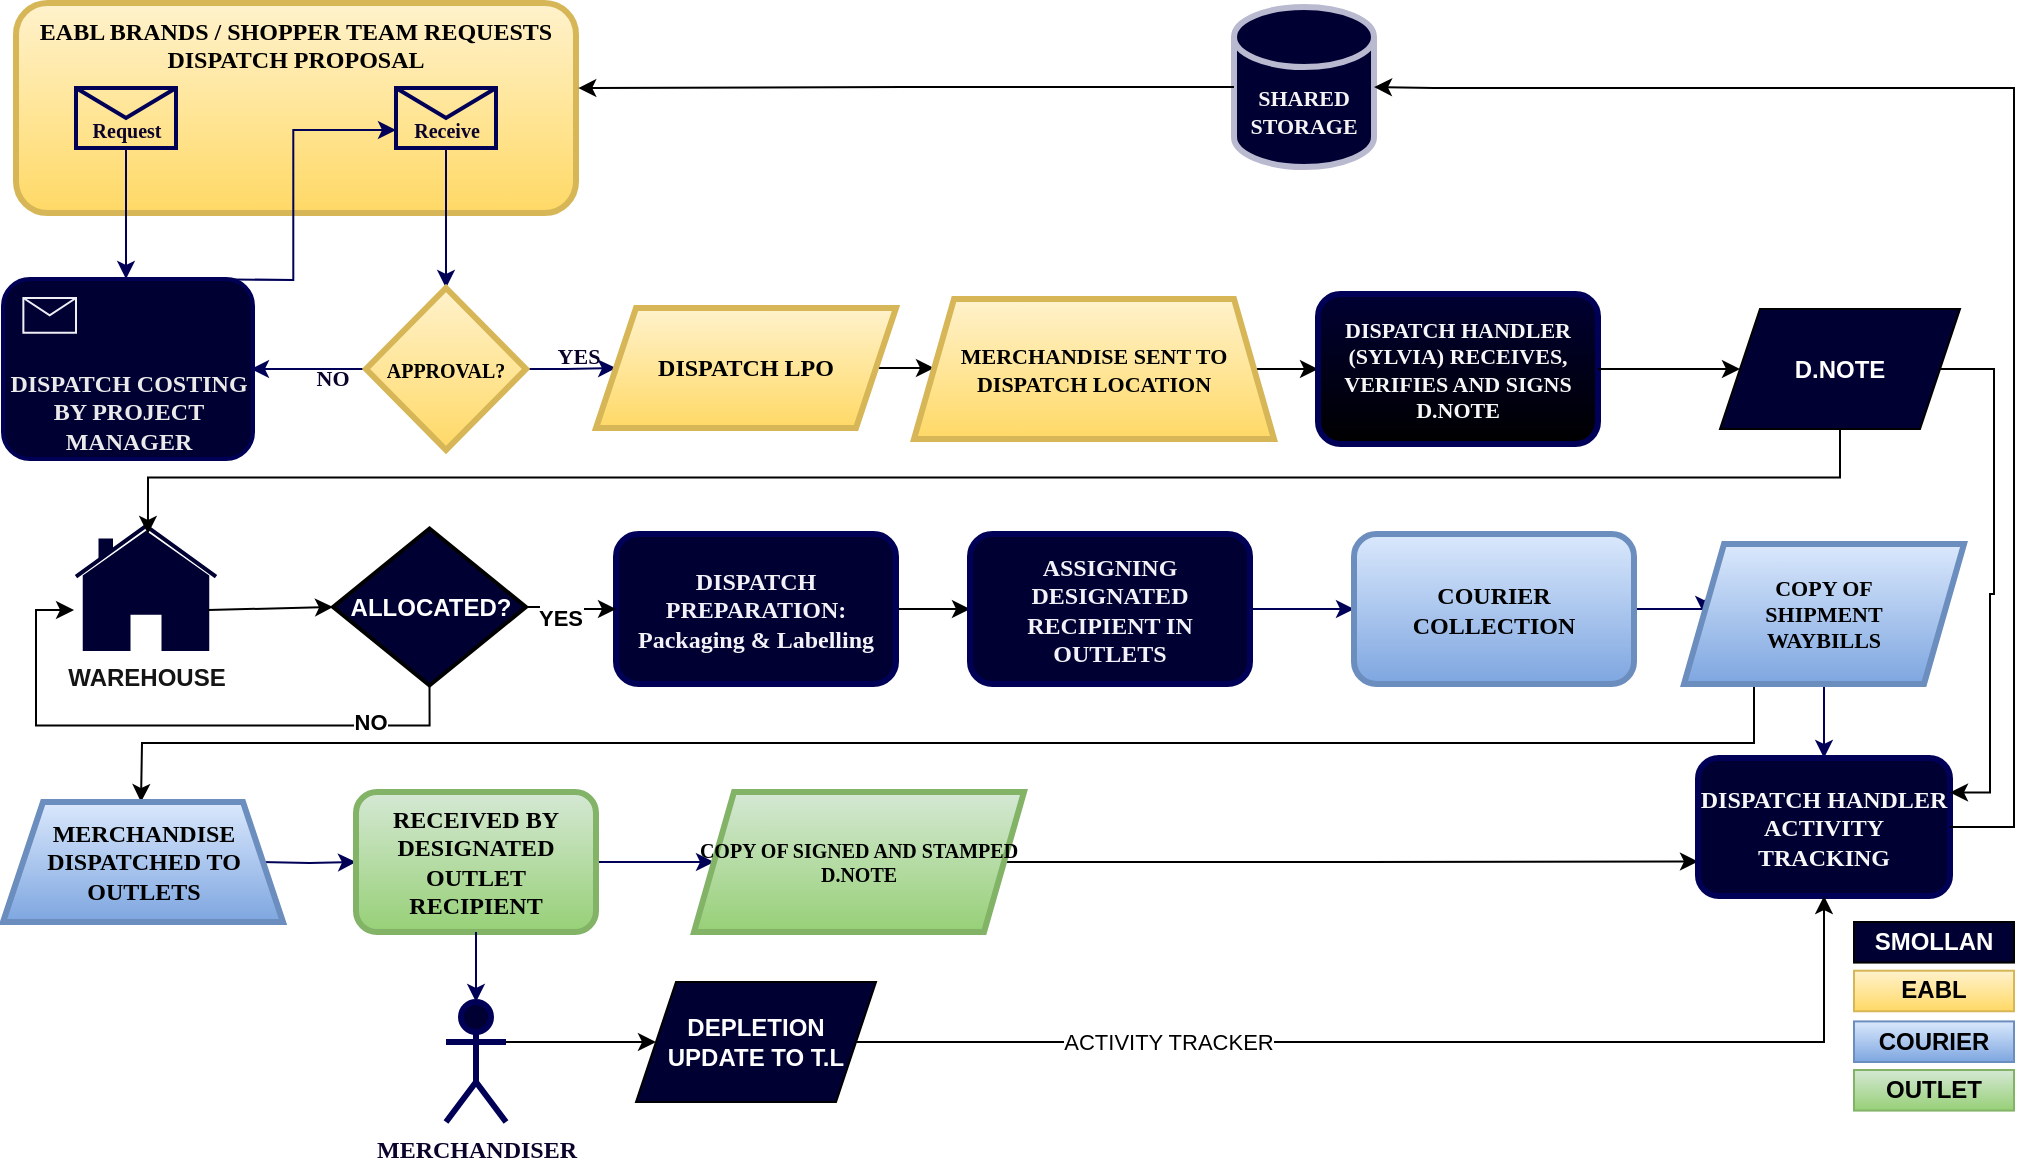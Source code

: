 <mxfile version="22.1.11" type="github">
  <diagram name="Page-1" id="2a216829-ef6e-dabb-86c1-c78162f3ba2b">
    <mxGraphModel dx="1395" dy="643" grid="1" gridSize="10" guides="1" tooltips="1" connect="1" arrows="1" fold="1" page="0" pageScale="1" pageWidth="850" pageHeight="1100" background="none" math="0" shadow="0">
      <root>
        <mxCell id="0" />
        <mxCell id="1" parent="0" />
        <mxCell id="TlXBh9cTbxRTWTGTwzo7-36" value="EABL BRANDS / SHOPPER TEAM&amp;nbsp;REQUESTS DISPATCH PROPOSAL" style="rounded=1;whiteSpace=wrap;html=1;fillColor=#fff2cc;verticalAlign=top;strokeColor=#d6b656;labelBackgroundColor=none;fontFamily=Verdana;fontStyle=1;strokeWidth=3;gradientColor=#ffd966;" parent="1" vertex="1">
          <mxGeometry x="30" y="120.5" width="280" height="105" as="geometry" />
        </mxCell>
        <mxCell id="TlXBh9cTbxRTWTGTwzo7-20" value="" style="edgeStyle=orthogonalEdgeStyle;rounded=0;orthogonalLoop=1;jettySize=auto;html=1;strokeColor=#000057;labelBackgroundColor=none;fontColor=#0c032b;fontFamily=Verdana;fontStyle=1" parent="1" source="7a84cebc1def654-4" target="TlXBh9cTbxRTWTGTwzo7-19" edge="1">
          <mxGeometry relative="1" as="geometry" />
        </mxCell>
        <mxCell id="7a84cebc1def654-4" value="Receive" style="shape=message;html=1;labelPosition=center;verticalLabelPosition=middle;align=center;verticalAlign=bottom;fontSize=10;fillColor=none;strokeColor=#000057;labelBackgroundColor=none;fontColor=#0c032b;fontFamily=Verdana;fontStyle=1;strokeWidth=2;" parent="1" vertex="1">
          <mxGeometry x="220" y="163" width="50" height="30" as="geometry" />
        </mxCell>
        <mxCell id="TlXBh9cTbxRTWTGTwzo7-24" style="edgeStyle=orthogonalEdgeStyle;rounded=0;orthogonalLoop=1;jettySize=auto;html=1;exitX=1;exitY=0.5;exitDx=0;exitDy=0;entryX=0;entryY=0.5;entryDx=0;entryDy=0;strokeColor=#000057;labelBackgroundColor=none;fontColor=#0c032b;fontFamily=Verdana;fontStyle=1" parent="1" source="TlXBh9cTbxRTWTGTwzo7-19" target="TlXBh9cTbxRTWTGTwzo7-39" edge="1">
          <mxGeometry relative="1" as="geometry">
            <mxPoint x="620" y="323" as="targetPoint" />
          </mxGeometry>
        </mxCell>
        <mxCell id="TlXBh9cTbxRTWTGTwzo7-25" value="YES" style="edgeLabel;html=1;align=center;verticalAlign=bottom;resizable=0;points=[];labelBackgroundColor=none;strokeColor=#000057;fontColor=#0c032b;fontFamily=Verdana;fontStyle=1" parent="TlXBh9cTbxRTWTGTwzo7-24" vertex="1" connectable="0">
          <mxGeometry x="0.143" y="-2" relative="1" as="geometry">
            <mxPoint as="offset" />
          </mxGeometry>
        </mxCell>
        <mxCell id="TlXBh9cTbxRTWTGTwzo7-32" style="edgeStyle=orthogonalEdgeStyle;rounded=0;orthogonalLoop=1;jettySize=auto;html=1;exitX=0;exitY=0.5;exitDx=0;exitDy=0;entryX=1;entryY=0.5;entryDx=0;entryDy=0;strokeColor=#000057;labelBackgroundColor=none;fontColor=#0c032b;fontFamily=Verdana;fontStyle=1" parent="1" source="TlXBh9cTbxRTWTGTwzo7-19" edge="1">
          <mxGeometry relative="1" as="geometry">
            <mxPoint x="147.5" y="303.5" as="targetPoint" />
          </mxGeometry>
        </mxCell>
        <mxCell id="TlXBh9cTbxRTWTGTwzo7-33" value="NO" style="edgeLabel;html=1;align=center;verticalAlign=middle;resizable=0;points=[];labelBackgroundColor=none;strokeColor=#000057;fontColor=#0c032b;fontFamily=Verdana;fontStyle=1" parent="TlXBh9cTbxRTWTGTwzo7-32" vertex="1" connectable="0">
          <mxGeometry x="-0.407" y="4" relative="1" as="geometry">
            <mxPoint as="offset" />
          </mxGeometry>
        </mxCell>
        <mxCell id="TlXBh9cTbxRTWTGTwzo7-19" value="APPROVAL?" style="rhombus;whiteSpace=wrap;html=1;verticalAlign=middle;fontSize=10;fillColor=#fff2cc;strokeColor=#d6b656;labelBackgroundColor=none;fontFamily=Verdana;fontStyle=1;strokeWidth=3;gradientColor=#ffd966;" parent="1" vertex="1">
          <mxGeometry x="205" y="263" width="80" height="81" as="geometry" />
        </mxCell>
        <mxCell id="TlXBh9cTbxRTWTGTwzo7-29" value="Request" style="shape=message;html=1;labelPosition=center;verticalLabelPosition=middle;align=center;verticalAlign=bottom;fontSize=10;fillColor=none;strokeColor=#000057;labelBackgroundColor=none;fontColor=#0c032b;fontFamily=Verdana;fontStyle=1;strokeWidth=2;" parent="1" vertex="1">
          <mxGeometry x="60" y="163" width="50" height="30" as="geometry" />
        </mxCell>
        <mxCell id="TlXBh9cTbxRTWTGTwzo7-35" style="edgeStyle=orthogonalEdgeStyle;rounded=0;orthogonalLoop=1;jettySize=auto;html=1;exitX=0.5;exitY=1;exitDx=0;exitDy=0;entryX=0.5;entryY=0;entryDx=0;entryDy=0;strokeColor=#000057;labelBackgroundColor=none;fontColor=#0c032b;fontFamily=Verdana;fontStyle=1" parent="1" source="TlXBh9cTbxRTWTGTwzo7-29" edge="1">
          <mxGeometry relative="1" as="geometry">
            <mxPoint x="85" y="258.5" as="targetPoint" />
          </mxGeometry>
        </mxCell>
        <mxCell id="kl8nC4WxNrGqv6YTz2aJ-9" style="edgeStyle=orthogonalEdgeStyle;rounded=0;orthogonalLoop=1;jettySize=auto;html=1;exitX=1;exitY=0.5;exitDx=0;exitDy=0;entryX=0;entryY=0.5;entryDx=0;entryDy=0;fontStyle=1" edge="1" parent="1" source="TlXBh9cTbxRTWTGTwzo7-39" target="TlXBh9cTbxRTWTGTwzo7-40">
          <mxGeometry relative="1" as="geometry" />
        </mxCell>
        <mxCell id="TlXBh9cTbxRTWTGTwzo7-39" value="DISPATCH LPO" style="shape=parallelogram;perimeter=parallelogramPerimeter;whiteSpace=wrap;html=1;fixedSize=1;fillColor=#fff2cc;strokeColor=#d6b656;labelBackgroundColor=none;fontFamily=Verdana;fontStyle=1;strokeWidth=3;gradientColor=#ffd966;" parent="1" vertex="1">
          <mxGeometry x="320" y="273" width="150" height="60" as="geometry" />
        </mxCell>
        <mxCell id="kl8nC4WxNrGqv6YTz2aJ-10" style="edgeStyle=orthogonalEdgeStyle;rounded=0;orthogonalLoop=1;jettySize=auto;html=1;exitX=1;exitY=0.5;exitDx=0;exitDy=0;entryX=0;entryY=0.5;entryDx=0;entryDy=0;fontStyle=1" edge="1" parent="1" source="TlXBh9cTbxRTWTGTwzo7-40" target="TlXBh9cTbxRTWTGTwzo7-47">
          <mxGeometry relative="1" as="geometry" />
        </mxCell>
        <mxCell id="TlXBh9cTbxRTWTGTwzo7-40" value="MERCHANDISE SENT TO DISPATCH LOCATION" style="shape=trapezoid;perimeter=trapezoidPerimeter;whiteSpace=wrap;html=1;fixedSize=1;verticalAlign=middle;fillColor=#fff2cc;strokeColor=#d6b656;labelBackgroundColor=none;fontFamily=Verdana;fontStyle=1;fontSize=11;strokeWidth=3;gradientColor=#ffd966;" parent="1" vertex="1">
          <mxGeometry x="479" y="268.5" width="180" height="70" as="geometry" />
        </mxCell>
        <mxCell id="TlXBh9cTbxRTWTGTwzo7-47" value="DISPATCH HANDLER (SYLVIA) RECEIVES, VERIFIES AND SIGNS D.NOTE" style="rounded=1;whiteSpace=wrap;html=1;fillColor=#000033;strokeColor=#000057;labelBackgroundColor=none;fontColor=#f7f7f8;fontFamily=Verdana;fontStyle=1;fontSize=11;strokeWidth=3;gradientColor=default;" parent="1" vertex="1">
          <mxGeometry x="681" y="266" width="140" height="75" as="geometry" />
        </mxCell>
        <mxCell id="kl8nC4WxNrGqv6YTz2aJ-29" style="edgeStyle=orthogonalEdgeStyle;rounded=0;orthogonalLoop=1;jettySize=auto;html=1;exitX=1;exitY=0.5;exitDx=0;exitDy=0;entryX=0;entryY=0.5;entryDx=0;entryDy=0;" edge="1" parent="1" source="TlXBh9cTbxRTWTGTwzo7-50" target="TlXBh9cTbxRTWTGTwzo7-54">
          <mxGeometry relative="1" as="geometry" />
        </mxCell>
        <mxCell id="TlXBh9cTbxRTWTGTwzo7-50" value="DISPATCH PREPARATION: Packaging &amp;amp; Labelling" style="rounded=1;whiteSpace=wrap;html=1;fillColor=#000033;strokeColor=#000057;labelBackgroundColor=none;fontColor=#f3f2f8;fontFamily=Verdana;fontStyle=1;strokeWidth=3;" parent="1" vertex="1">
          <mxGeometry x="330" y="386" width="140" height="75" as="geometry" />
        </mxCell>
        <mxCell id="TlXBh9cTbxRTWTGTwzo7-52" style="edgeStyle=orthogonalEdgeStyle;rounded=0;orthogonalLoop=1;jettySize=auto;html=1;exitX=0.75;exitY=0;exitDx=0;exitDy=0;entryX=0;entryY=0.7;entryDx=0;entryDy=0;strokeColor=#000057;labelBackgroundColor=none;fontColor=#0c032b;fontFamily=Verdana;fontStyle=1" parent="1" target="7a84cebc1def654-4" edge="1">
          <mxGeometry relative="1" as="geometry">
            <mxPoint x="116.25" y="258.5" as="sourcePoint" />
          </mxGeometry>
        </mxCell>
        <mxCell id="TlXBh9cTbxRTWTGTwzo7-57" style="edgeStyle=orthogonalEdgeStyle;rounded=0;orthogonalLoop=1;jettySize=auto;html=1;exitX=1;exitY=0.5;exitDx=0;exitDy=0;entryX=0;entryY=0.5;entryDx=0;entryDy=0;strokeColor=#000057;labelBackgroundColor=none;fontColor=#0c032b;fontFamily=Verdana;fontStyle=1" parent="1" source="TlXBh9cTbxRTWTGTwzo7-54" target="TlXBh9cTbxRTWTGTwzo7-56" edge="1">
          <mxGeometry relative="1" as="geometry" />
        </mxCell>
        <mxCell id="TlXBh9cTbxRTWTGTwzo7-54" value="ASSIGNING DESIGNATED RECIPIENT IN OUTLETS" style="rounded=1;whiteSpace=wrap;html=1;fillColor=#000033;strokeColor=#000057;labelBackgroundColor=none;fontColor=#f3f2f8;fontFamily=Verdana;fontStyle=1;strokeWidth=3;" parent="1" vertex="1">
          <mxGeometry x="507" y="386" width="140" height="75" as="geometry" />
        </mxCell>
        <mxCell id="TlXBh9cTbxRTWTGTwzo7-59" style="edgeStyle=orthogonalEdgeStyle;rounded=0;orthogonalLoop=1;jettySize=auto;html=1;exitX=1;exitY=0.5;exitDx=0;exitDy=0;entryX=0;entryY=0.5;entryDx=0;entryDy=0;strokeColor=#000057;labelBackgroundColor=none;fontColor=#0c032b;fontFamily=Verdana;fontStyle=1" parent="1" source="TlXBh9cTbxRTWTGTwzo7-56" target="TlXBh9cTbxRTWTGTwzo7-58" edge="1">
          <mxGeometry relative="1" as="geometry" />
        </mxCell>
        <mxCell id="TlXBh9cTbxRTWTGTwzo7-56" value="COURIER COLLECTION" style="rounded=1;whiteSpace=wrap;html=1;fillColor=#dae8fc;strokeColor=#6c8ebf;labelBackgroundColor=none;fontFamily=Verdana;fontStyle=1;strokeWidth=3;gradientColor=#7ea6e0;" parent="1" vertex="1">
          <mxGeometry x="699" y="386" width="140" height="75" as="geometry" />
        </mxCell>
        <mxCell id="104F3mkMCa6RaN5nMMO5-8" style="edgeStyle=orthogonalEdgeStyle;rounded=0;orthogonalLoop=1;jettySize=auto;html=1;exitX=0.5;exitY=1;exitDx=0;exitDy=0;entryX=0.5;entryY=0;entryDx=0;entryDy=0;strokeColor=#000057;labelBackgroundColor=none;fontColor=#0c032b;fontFamily=Verdana;fontStyle=1" parent="1" source="TlXBh9cTbxRTWTGTwzo7-58" target="104F3mkMCa6RaN5nMMO5-6" edge="1">
          <mxGeometry relative="1" as="geometry" />
        </mxCell>
        <mxCell id="kl8nC4WxNrGqv6YTz2aJ-32" style="edgeStyle=orthogonalEdgeStyle;rounded=0;orthogonalLoop=1;jettySize=auto;html=1;exitX=0.25;exitY=1;exitDx=0;exitDy=0;entryX=0.5;entryY=0;entryDx=0;entryDy=0;" edge="1" parent="1" source="TlXBh9cTbxRTWTGTwzo7-58">
          <mxGeometry relative="1" as="geometry">
            <mxPoint x="92.5" y="520" as="targetPoint" />
          </mxGeometry>
        </mxCell>
        <mxCell id="TlXBh9cTbxRTWTGTwzo7-58" value="COPY OF &lt;br&gt;SHIPMENT &lt;br&gt;WAYBILLS" style="shape=parallelogram;perimeter=parallelogramPerimeter;whiteSpace=wrap;html=1;fixedSize=1;fillColor=#dae8fc;strokeColor=#6c8ebf;labelBackgroundColor=none;fontFamily=Verdana;fontSize=11;fontStyle=1;strokeWidth=3;gradientColor=#7ea6e0;" parent="1" vertex="1">
          <mxGeometry x="864" y="391" width="140" height="70" as="geometry" />
        </mxCell>
        <mxCell id="TlXBh9cTbxRTWTGTwzo7-60" value="SHARED STORAGE" style="shape=cylinder3;whiteSpace=wrap;html=1;boundedLbl=1;backgroundOutline=1;size=15;fillColor=#000033;strokeColor=#b9b9cf;labelBackgroundColor=none;fontColor=#F5F3F3;fontFamily=Verdana;fontStyle=1;fontSize=11;strokeWidth=3;" parent="1" vertex="1">
          <mxGeometry x="639" y="122.5" width="70" height="80" as="geometry" />
        </mxCell>
        <mxCell id="104F3mkMCa6RaN5nMMO5-1" style="edgeStyle=orthogonalEdgeStyle;rounded=0;orthogonalLoop=1;jettySize=auto;html=1;exitX=1;exitY=0.5;exitDx=0;exitDy=0;entryX=0;entryY=0.5;entryDx=0;entryDy=0;strokeColor=#000057;labelBackgroundColor=none;fontColor=#0c032b;fontFamily=Verdana;fontStyle=1" parent="1" target="TlXBh9cTbxRTWTGTwzo7-70" edge="1">
          <mxGeometry relative="1" as="geometry">
            <mxPoint x="152.5" y="550" as="sourcePoint" />
          </mxGeometry>
        </mxCell>
        <mxCell id="TlXBh9cTbxRTWTGTwzo7-68" value="MERCHANDISE DISPATCHED TO OUTLETS" style="shape=trapezoid;perimeter=trapezoidPerimeter;whiteSpace=wrap;html=1;fixedSize=1;fillColor=#dae8fc;strokeColor=#6c8ebf;labelBackgroundColor=none;fontFamily=Verdana;fontStyle=1;strokeWidth=3;gradientColor=#7ea6e0;" parent="1" vertex="1">
          <mxGeometry x="23.5" y="520" width="140" height="60" as="geometry" />
        </mxCell>
        <mxCell id="104F3mkMCa6RaN5nMMO5-4" style="edgeStyle=orthogonalEdgeStyle;rounded=0;orthogonalLoop=1;jettySize=auto;html=1;exitX=1;exitY=0.5;exitDx=0;exitDy=0;entryX=0;entryY=0.5;entryDx=0;entryDy=0;strokeColor=#000057;labelBackgroundColor=none;fontColor=#0c032b;fontFamily=Verdana;fontStyle=1" parent="1" source="TlXBh9cTbxRTWTGTwzo7-70" target="104F3mkMCa6RaN5nMMO5-3" edge="1">
          <mxGeometry relative="1" as="geometry" />
        </mxCell>
        <mxCell id="TlXBh9cTbxRTWTGTwzo7-70" value="RECEIVED BY DESIGNATED OUTLET RECIPIENT" style="rounded=1;whiteSpace=wrap;html=1;fillColor=#d5e8d4;strokeColor=#82b366;labelBackgroundColor=none;fontFamily=Verdana;fontStyle=1;strokeWidth=3;gradientColor=#97d077;" parent="1" vertex="1">
          <mxGeometry x="200" y="515" width="120" height="70" as="geometry" />
        </mxCell>
        <mxCell id="kl8nC4WxNrGqv6YTz2aJ-35" style="edgeStyle=orthogonalEdgeStyle;rounded=0;orthogonalLoop=1;jettySize=auto;html=1;exitX=1;exitY=0.5;exitDx=0;exitDy=0;entryX=0;entryY=0.75;entryDx=0;entryDy=0;" edge="1" parent="1" source="104F3mkMCa6RaN5nMMO5-3" target="104F3mkMCa6RaN5nMMO5-6">
          <mxGeometry relative="1" as="geometry" />
        </mxCell>
        <mxCell id="104F3mkMCa6RaN5nMMO5-3" value="COPY OF SIGNED AND STAMPED D.NOTE" style="shape=parallelogram;perimeter=parallelogramPerimeter;whiteSpace=wrap;html=1;fixedSize=1;fillColor=#d5e8d4;strokeColor=#82b366;labelBackgroundColor=none;fontFamily=Verdana;fontStyle=1;fontSize=10;strokeWidth=3;gradientColor=#97d077;" parent="1" vertex="1">
          <mxGeometry x="369" y="515" width="165" height="70" as="geometry" />
        </mxCell>
        <mxCell id="104F3mkMCa6RaN5nMMO5-6" value="DISPATCH HANDLER ACTIVITY TRACKING" style="rounded=1;whiteSpace=wrap;html=1;fillColor=#000033;strokeColor=#000057;labelBackgroundColor=none;fontColor=#f7f7f8;fontFamily=Verdana;fontStyle=1;strokeWidth=3;" parent="1" vertex="1">
          <mxGeometry x="871" y="498" width="126" height="69" as="geometry" />
        </mxCell>
        <mxCell id="kl8nC4WxNrGqv6YTz2aJ-4" style="edgeStyle=orthogonalEdgeStyle;rounded=0;orthogonalLoop=1;jettySize=auto;html=1;exitX=1;exitY=0.333;exitDx=0;exitDy=0;exitPerimeter=0;entryX=0;entryY=0.5;entryDx=0;entryDy=0;fontStyle=1" edge="1" parent="1" source="104F3mkMCa6RaN5nMMO5-12" target="kl8nC4WxNrGqv6YTz2aJ-26">
          <mxGeometry relative="1" as="geometry">
            <mxPoint x="335" y="730" as="targetPoint" />
          </mxGeometry>
        </mxCell>
        <mxCell id="104F3mkMCa6RaN5nMMO5-12" value="MERCHANDISER" style="shape=umlActor;verticalLabelPosition=bottom;verticalAlign=top;html=1;outlineConnect=0;fillColor=#000033;strokeColor=#000057;labelBackgroundColor=none;fontColor=#0c032b;fontFamily=Verdana;fontStyle=1;strokeWidth=3;" parent="1" vertex="1">
          <mxGeometry x="245" y="620" width="30" height="60" as="geometry" />
        </mxCell>
        <mxCell id="104F3mkMCa6RaN5nMMO5-13" style="edgeStyle=orthogonalEdgeStyle;rounded=0;orthogonalLoop=1;jettySize=auto;html=1;exitX=0.5;exitY=1;exitDx=0;exitDy=0;entryX=0.5;entryY=0;entryDx=0;entryDy=0;entryPerimeter=0;strokeColor=#000057;labelBackgroundColor=none;fontColor=#0c032b;fontFamily=Verdana;fontStyle=1" parent="1" source="TlXBh9cTbxRTWTGTwzo7-70" target="104F3mkMCa6RaN5nMMO5-12" edge="1">
          <mxGeometry relative="1" as="geometry" />
        </mxCell>
        <mxCell id="104F3mkMCa6RaN5nMMO5-16" value="" style="group;strokeWidth=2;strokeColor=#000057;rounded=1;fillColor=#000033;fontColor=#f0efef;fontStyle=1" parent="1" vertex="1" connectable="0">
          <mxGeometry x="23.5" y="258.5" width="125" height="90" as="geometry" />
        </mxCell>
        <mxCell id="7a84cebc1def654-2" value="DISPATCH COSTING BY PROJECT MANAGER" style="shape=ext;rounded=1;html=1;whiteSpace=wrap;strokeColor=#000057;labelBackgroundColor=none;fontColor=#eaeaeb;fontFamily=Verdana;fontStyle=1;verticalAlign=bottom;fillColor=none;" parent="104F3mkMCa6RaN5nMMO5-16" vertex="1">
          <mxGeometry width="125" height="90" as="geometry" />
        </mxCell>
        <mxCell id="TlXBh9cTbxRTWTGTwzo7-12" value="" style="shape=message;whiteSpace=wrap;html=1;fillColor=none;strokeColor=#efeff5;labelBackgroundColor=none;fontColor=#0c032b;fontFamily=Verdana;fontStyle=1" parent="104F3mkMCa6RaN5nMMO5-16" vertex="1">
          <mxGeometry x="10.18" y="9.501" width="26.32" height="17.378" as="geometry" />
        </mxCell>
        <mxCell id="kl8nC4WxNrGqv6YTz2aJ-2" style="edgeStyle=orthogonalEdgeStyle;rounded=0;orthogonalLoop=1;jettySize=auto;html=1;exitX=0;exitY=0.5;exitDx=0;exitDy=0;exitPerimeter=0;entryX=1.004;entryY=0.405;entryDx=0;entryDy=0;entryPerimeter=0;fontStyle=1" edge="1" parent="1" source="TlXBh9cTbxRTWTGTwzo7-60" target="TlXBh9cTbxRTWTGTwzo7-36">
          <mxGeometry relative="1" as="geometry" />
        </mxCell>
        <mxCell id="kl8nC4WxNrGqv6YTz2aJ-5" style="edgeStyle=orthogonalEdgeStyle;rounded=0;orthogonalLoop=1;jettySize=auto;html=1;exitX=1;exitY=0.5;exitDx=0;exitDy=0;fontStyle=1" edge="1" parent="1" source="kl8nC4WxNrGqv6YTz2aJ-26" target="104F3mkMCa6RaN5nMMO5-6">
          <mxGeometry relative="1" as="geometry">
            <mxPoint x="455" y="730" as="sourcePoint" />
          </mxGeometry>
        </mxCell>
        <mxCell id="kl8nC4WxNrGqv6YTz2aJ-40" value="ACTIVITY TRACKER" style="edgeLabel;html=1;align=center;verticalAlign=middle;resizable=0;points=[];" vertex="1" connectable="0" parent="kl8nC4WxNrGqv6YTz2aJ-5">
          <mxGeometry x="-0.441" relative="1" as="geometry">
            <mxPoint as="offset" />
          </mxGeometry>
        </mxCell>
        <mxCell id="kl8nC4WxNrGqv6YTz2aJ-30" style="edgeStyle=orthogonalEdgeStyle;rounded=0;orthogonalLoop=1;jettySize=auto;html=1;exitX=1;exitY=0.5;exitDx=0;exitDy=0;entryX=1;entryY=0.25;entryDx=0;entryDy=0;" edge="1" parent="1" source="kl8nC4WxNrGqv6YTz2aJ-6" target="104F3mkMCa6RaN5nMMO5-6">
          <mxGeometry relative="1" as="geometry">
            <Array as="points">
              <mxPoint x="1019" y="304" />
              <mxPoint x="1019" y="416" />
              <mxPoint x="1017" y="416" />
              <mxPoint x="1017" y="515" />
            </Array>
          </mxGeometry>
        </mxCell>
        <mxCell id="kl8nC4WxNrGqv6YTz2aJ-6" value="D.NOTE" style="shape=parallelogram;perimeter=parallelogramPerimeter;whiteSpace=wrap;html=1;fixedSize=1;fillColor=#000033;fontColor=#ffffff;fontStyle=1" vertex="1" parent="1">
          <mxGeometry x="882" y="273.5" width="120" height="60" as="geometry" />
        </mxCell>
        <mxCell id="kl8nC4WxNrGqv6YTz2aJ-11" style="edgeStyle=orthogonalEdgeStyle;rounded=0;orthogonalLoop=1;jettySize=auto;html=1;exitX=1;exitY=0.5;exitDx=0;exitDy=0;fontStyle=1" edge="1" parent="1" source="TlXBh9cTbxRTWTGTwzo7-47" target="kl8nC4WxNrGqv6YTz2aJ-6">
          <mxGeometry relative="1" as="geometry" />
        </mxCell>
        <mxCell id="kl8nC4WxNrGqv6YTz2aJ-14" style="edgeStyle=orthogonalEdgeStyle;rounded=0;orthogonalLoop=1;jettySize=auto;html=1;exitX=1;exitY=0.5;exitDx=0;exitDy=0;exitPerimeter=0;entryX=0;entryY=0.5;entryDx=0;entryDy=0;fontStyle=1;verticalAlign=bottom;labelPosition=center;verticalLabelPosition=top;align=center;" edge="1" parent="1" source="kl8nC4WxNrGqv6YTz2aJ-13" target="TlXBh9cTbxRTWTGTwzo7-50">
          <mxGeometry relative="1" as="geometry" />
        </mxCell>
        <mxCell id="kl8nC4WxNrGqv6YTz2aJ-16" value="YES" style="edgeLabel;html=1;align=center;verticalAlign=middle;resizable=0;points=[];fontStyle=1" vertex="1" connectable="0" parent="kl8nC4WxNrGqv6YTz2aJ-14">
          <mxGeometry x="-0.289" y="-4" relative="1" as="geometry">
            <mxPoint y="1" as="offset" />
          </mxGeometry>
        </mxCell>
        <mxCell id="kl8nC4WxNrGqv6YTz2aJ-13" value="ALLOCATED?" style="strokeWidth=2;html=1;shape=mxgraph.flowchart.decision;whiteSpace=wrap;fillColor=#000033;fontColor=#ffffff;fontStyle=1" vertex="1" parent="1">
          <mxGeometry x="188.5" y="383.25" width="96.5" height="78.5" as="geometry" />
        </mxCell>
        <mxCell id="kl8nC4WxNrGqv6YTz2aJ-17" value="WAREHOUSE" style="html=1;verticalLabelPosition=bottom;align=center;labelBackgroundColor=#ffffff;verticalAlign=top;strokeWidth=2;strokeColor=#000033;shadow=0;dashed=0;shape=mxgraph.ios7.icons.home;fontStyle=1;fillColor=#000033;fontColor=#151414;" vertex="1" parent="1">
          <mxGeometry x="60" y="382" width="70" height="61.5" as="geometry" />
        </mxCell>
        <mxCell id="kl8nC4WxNrGqv6YTz2aJ-20" value="" style="endArrow=classic;html=1;rounded=0;exitX=0.943;exitY=0.683;exitDx=0;exitDy=0;exitPerimeter=0;entryX=0;entryY=0.5;entryDx=0;entryDy=0;entryPerimeter=0;fontStyle=1" edge="1" parent="1" source="kl8nC4WxNrGqv6YTz2aJ-17" target="kl8nC4WxNrGqv6YTz2aJ-13">
          <mxGeometry width="50" height="50" relative="1" as="geometry">
            <mxPoint x="-51" y="530" as="sourcePoint" />
            <mxPoint x="-1" y="480" as="targetPoint" />
          </mxGeometry>
        </mxCell>
        <mxCell id="kl8nC4WxNrGqv6YTz2aJ-21" style="edgeStyle=orthogonalEdgeStyle;rounded=0;orthogonalLoop=1;jettySize=auto;html=1;exitX=0.5;exitY=1;exitDx=0;exitDy=0;entryX=0.514;entryY=0.065;entryDx=0;entryDy=0;entryPerimeter=0;fontStyle=1" edge="1" parent="1" source="kl8nC4WxNrGqv6YTz2aJ-6" target="kl8nC4WxNrGqv6YTz2aJ-17">
          <mxGeometry relative="1" as="geometry" />
        </mxCell>
        <mxCell id="kl8nC4WxNrGqv6YTz2aJ-23" style="edgeStyle=orthogonalEdgeStyle;rounded=0;orthogonalLoop=1;jettySize=auto;html=1;exitX=0.5;exitY=1;exitDx=0;exitDy=0;exitPerimeter=0;entryX=-0.014;entryY=0.683;entryDx=0;entryDy=0;entryPerimeter=0;fontStyle=1" edge="1" parent="1" source="kl8nC4WxNrGqv6YTz2aJ-13" target="kl8nC4WxNrGqv6YTz2aJ-17">
          <mxGeometry relative="1" as="geometry" />
        </mxCell>
        <mxCell id="kl8nC4WxNrGqv6YTz2aJ-27" value="NO" style="edgeLabel;html=1;align=center;verticalAlign=middle;resizable=0;points=[];fontStyle=1" vertex="1" connectable="0" parent="kl8nC4WxNrGqv6YTz2aJ-23">
          <mxGeometry x="-0.656" y="-2" relative="1" as="geometry">
            <mxPoint as="offset" />
          </mxGeometry>
        </mxCell>
        <mxCell id="kl8nC4WxNrGqv6YTz2aJ-26" value="DEPLETION UPDATE TO T.L" style="shape=parallelogram;perimeter=parallelogramPerimeter;whiteSpace=wrap;html=1;fixedSize=1;fillColor=#000033;fontColor=#ffffff;fontStyle=1" vertex="1" parent="1">
          <mxGeometry x="340" y="610" width="120" height="60" as="geometry" />
        </mxCell>
        <mxCell id="kl8nC4WxNrGqv6YTz2aJ-31" style="edgeStyle=orthogonalEdgeStyle;rounded=0;orthogonalLoop=1;jettySize=auto;html=1;exitX=1;exitY=0.5;exitDx=0;exitDy=0;entryX=1;entryY=0.5;entryDx=0;entryDy=0;entryPerimeter=0;" edge="1" parent="1" source="104F3mkMCa6RaN5nMMO5-6" target="TlXBh9cTbxRTWTGTwzo7-60">
          <mxGeometry relative="1" as="geometry">
            <Array as="points">
              <mxPoint x="1029" y="533" />
              <mxPoint x="1029" y="163" />
              <mxPoint x="739" y="163" />
            </Array>
          </mxGeometry>
        </mxCell>
        <mxCell id="kl8nC4WxNrGqv6YTz2aJ-38" value="" style="group" vertex="1" connectable="0" parent="1">
          <mxGeometry x="949" y="580" width="80" height="94.29" as="geometry" />
        </mxCell>
        <mxCell id="104F3mkMCa6RaN5nMMO5-25" value="COURIER" style="rounded=0;whiteSpace=wrap;html=1;fillColor=#dae8fc;gradientColor=#7ea6e0;strokeColor=#6c8ebf;fontStyle=1" parent="kl8nC4WxNrGqv6YTz2aJ-38" vertex="1">
          <mxGeometry y="49.71" width="80" height="20.29" as="geometry" />
        </mxCell>
        <mxCell id="104F3mkMCa6RaN5nMMO5-26" value="SMOLLAN" style="rounded=0;whiteSpace=wrap;html=1;fillColor=#000033;fontColor=#ffffff;fontStyle=1" parent="kl8nC4WxNrGqv6YTz2aJ-38" vertex="1">
          <mxGeometry width="80" height="20.29" as="geometry" />
        </mxCell>
        <mxCell id="104F3mkMCa6RaN5nMMO5-27" value="EABL" style="rounded=0;whiteSpace=wrap;html=1;fillColor=#fff2cc;gradientColor=#ffd966;strokeColor=#d6b656;fontStyle=1" parent="kl8nC4WxNrGqv6YTz2aJ-38" vertex="1">
          <mxGeometry y="24.348" width="80" height="20.29" as="geometry" />
        </mxCell>
        <mxCell id="kl8nC4WxNrGqv6YTz2aJ-36" value="OUTLET" style="rounded=0;whiteSpace=wrap;html=1;fillColor=#d5e8d4;gradientColor=#97d077;strokeColor=#82b366;fontStyle=1" vertex="1" parent="kl8nC4WxNrGqv6YTz2aJ-38">
          <mxGeometry y="74.0" width="80" height="20.29" as="geometry" />
        </mxCell>
      </root>
    </mxGraphModel>
  </diagram>
</mxfile>
